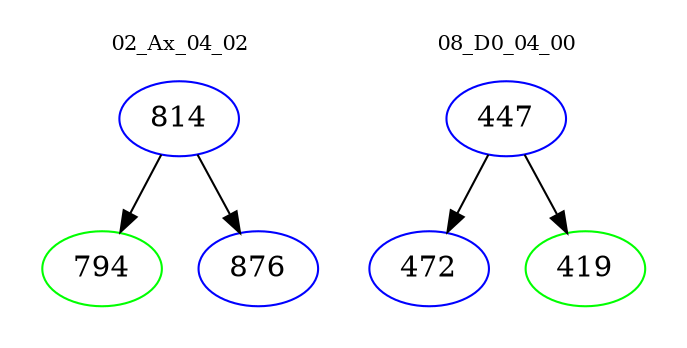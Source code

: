 digraph{
subgraph cluster_0 {
color = white
label = "02_Ax_04_02";
fontsize=10;
T0_814 [label="814", color="blue"]
T0_814 -> T0_794 [color="black"]
T0_794 [label="794", color="green"]
T0_814 -> T0_876 [color="black"]
T0_876 [label="876", color="blue"]
}
subgraph cluster_1 {
color = white
label = "08_D0_04_00";
fontsize=10;
T1_447 [label="447", color="blue"]
T1_447 -> T1_472 [color="black"]
T1_472 [label="472", color="blue"]
T1_447 -> T1_419 [color="black"]
T1_419 [label="419", color="green"]
}
}
